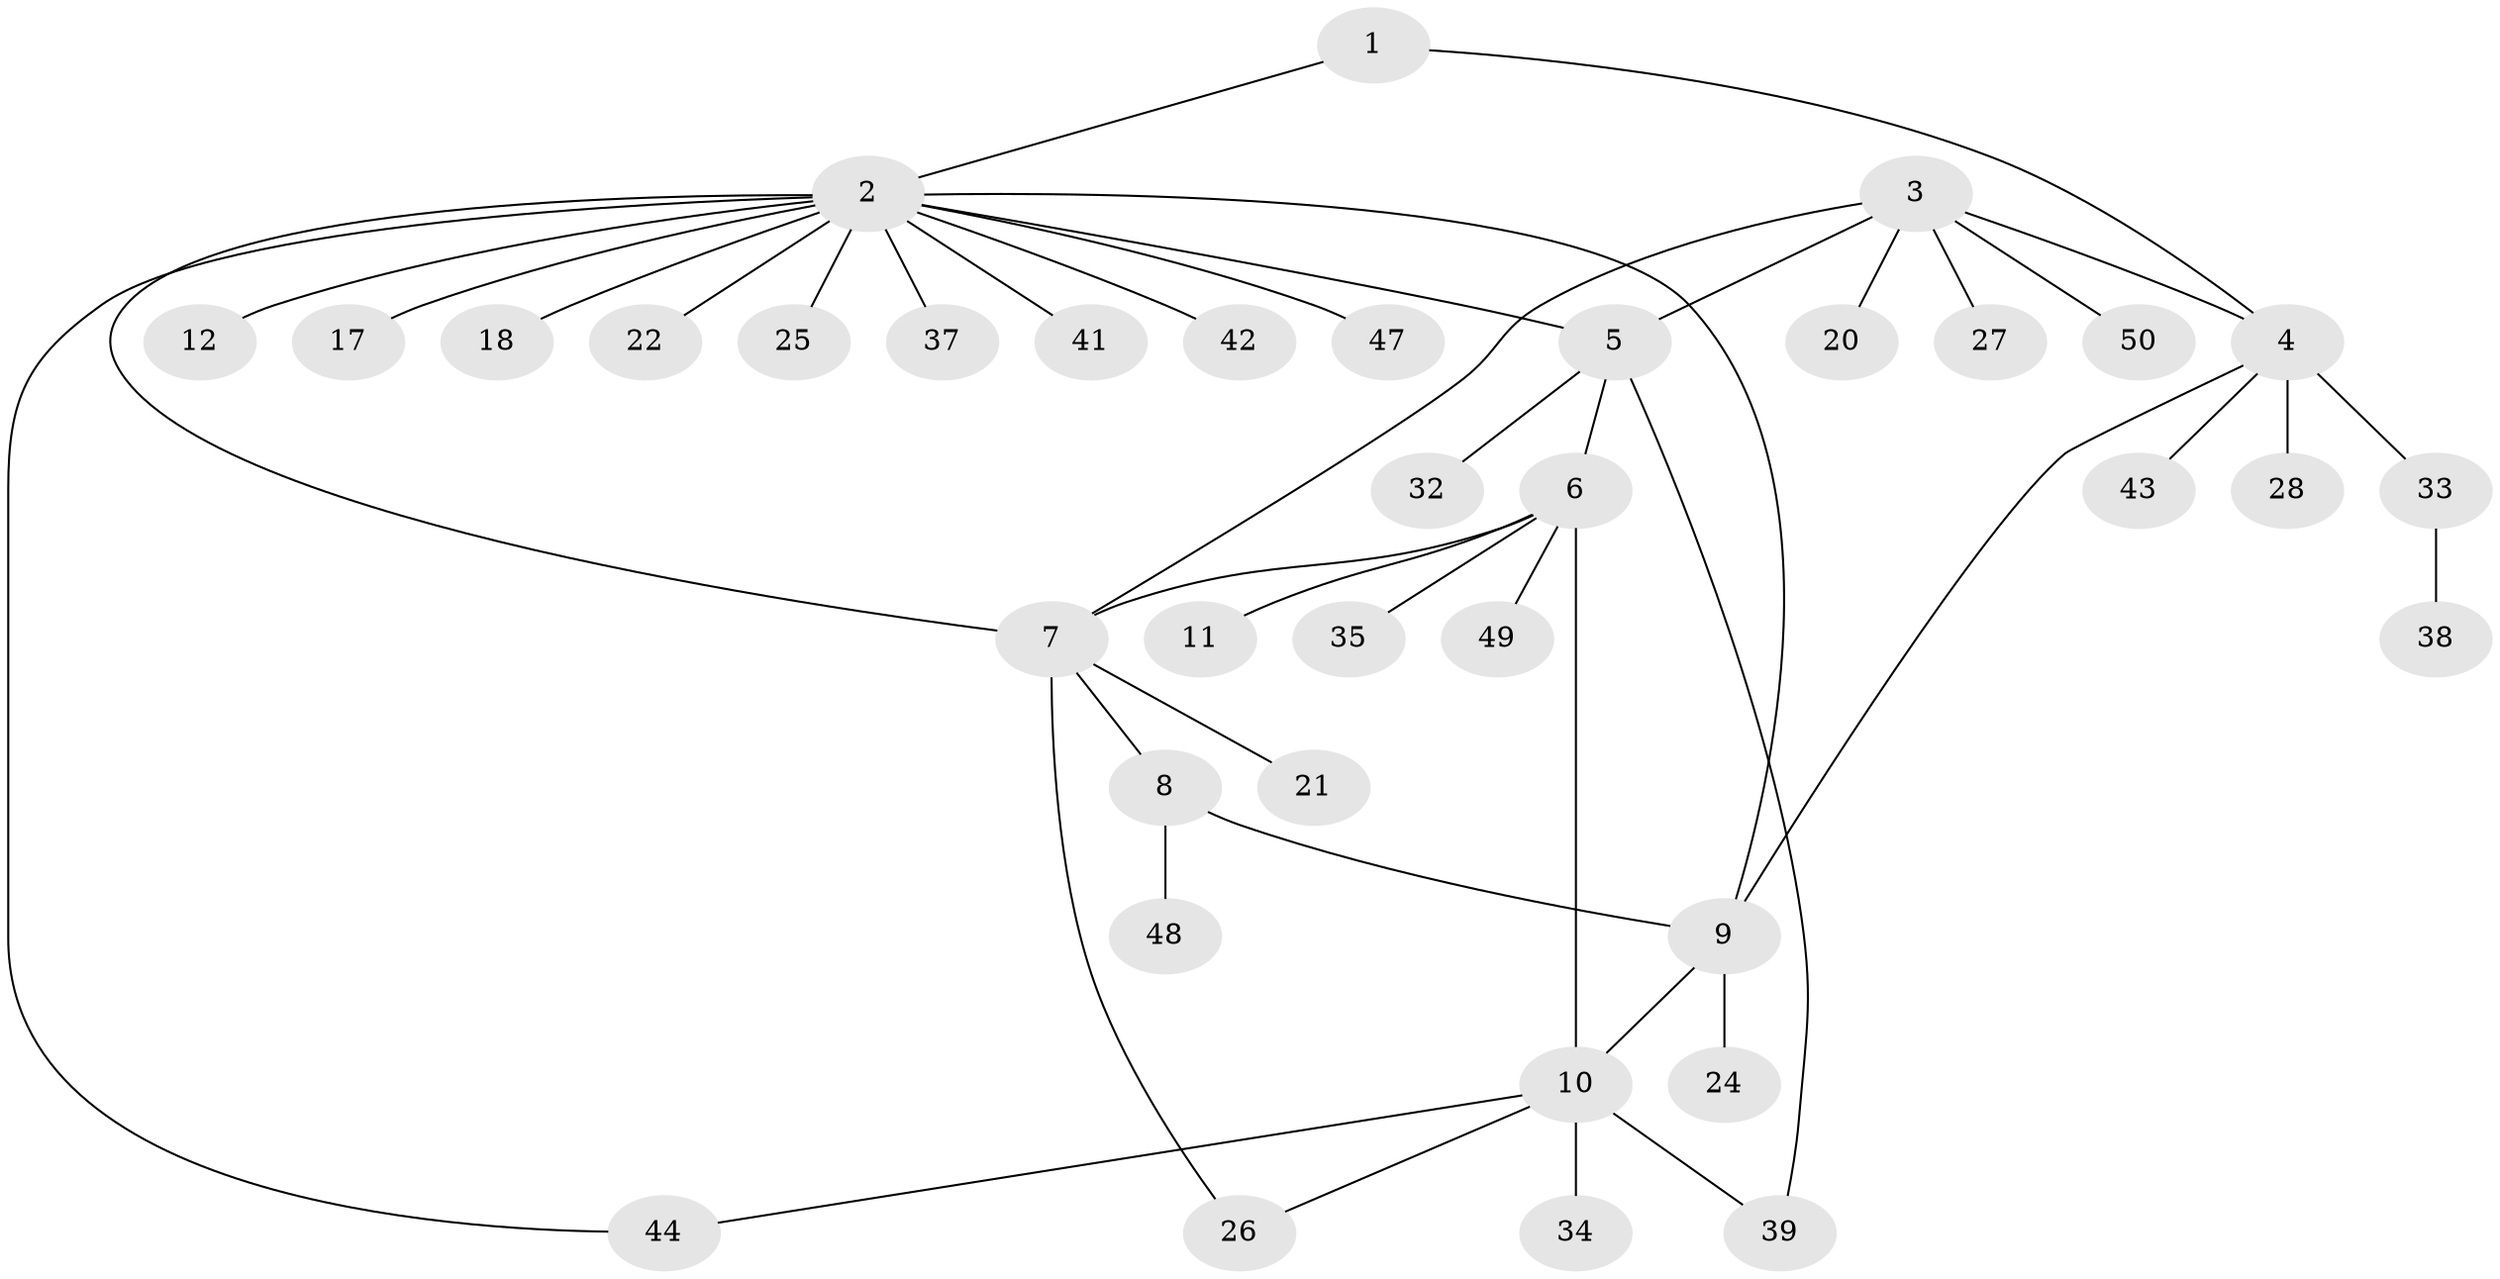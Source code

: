 // Generated by graph-tools (version 1.1) at 2025/24/03/03/25 07:24:17]
// undirected, 37 vertices, 45 edges
graph export_dot {
graph [start="1"]
  node [color=gray90,style=filled];
  1;
  2 [super="+15"];
  3 [super="+46"];
  4 [super="+16"];
  5 [super="+23"];
  6 [super="+40"];
  7 [super="+14"];
  8 [super="+13"];
  9 [super="+30"];
  10 [super="+31"];
  11;
  12;
  17 [super="+19"];
  18;
  20;
  21;
  22;
  24;
  25;
  26;
  27;
  28 [super="+29"];
  32;
  33 [super="+45"];
  34;
  35 [super="+36"];
  37;
  38;
  39;
  41;
  42;
  43;
  44;
  47;
  48;
  49;
  50;
  1 -- 2;
  1 -- 4;
  2 -- 5;
  2 -- 7;
  2 -- 9;
  2 -- 12;
  2 -- 18;
  2 -- 44;
  2 -- 37;
  2 -- 41;
  2 -- 42;
  2 -- 47;
  2 -- 17;
  2 -- 22;
  2 -- 25;
  3 -- 4;
  3 -- 5;
  3 -- 7;
  3 -- 20;
  3 -- 27;
  3 -- 50;
  4 -- 9;
  4 -- 28;
  4 -- 33;
  4 -- 43;
  5 -- 6;
  5 -- 32;
  5 -- 39;
  6 -- 7;
  6 -- 10;
  6 -- 11;
  6 -- 35;
  6 -- 49;
  7 -- 8;
  7 -- 21;
  7 -- 26;
  8 -- 9;
  8 -- 48;
  9 -- 10;
  9 -- 24;
  10 -- 26;
  10 -- 34;
  10 -- 39;
  10 -- 44;
  33 -- 38;
}
